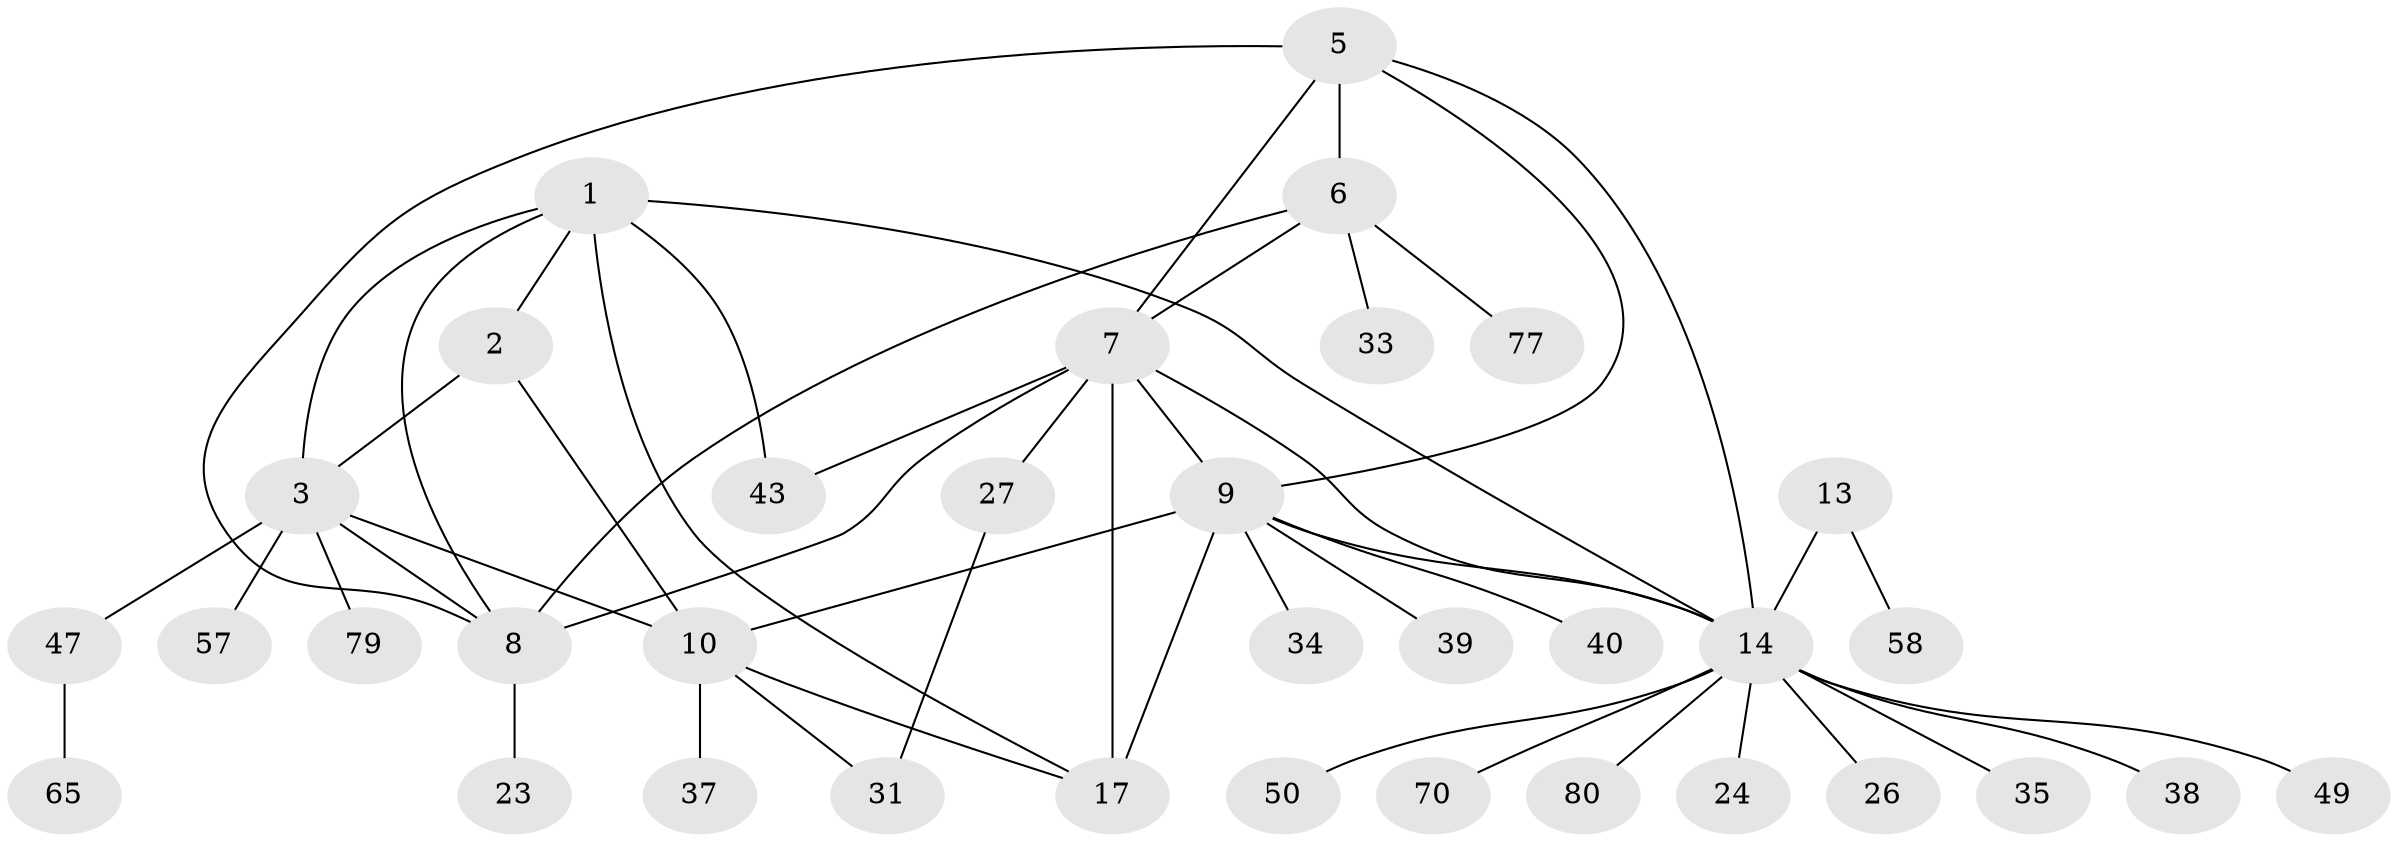 // original degree distribution, {9: 0.03409090909090909, 5: 0.056818181818181816, 7: 0.045454545454545456, 6: 0.022727272727272728, 10: 0.011363636363636364, 4: 0.045454545454545456, 12: 0.011363636363636364, 11: 0.011363636363636364, 2: 0.22727272727272727, 3: 0.011363636363636364, 1: 0.5227272727272727}
// Generated by graph-tools (version 1.1) at 2025/19/03/04/25 18:19:36]
// undirected, 35 vertices, 50 edges
graph export_dot {
graph [start="1"]
  node [color=gray90,style=filled];
  1 [super="+36"];
  2 [super="+71+44"];
  3 [super="+4"];
  5;
  6;
  7 [super="+19+53"];
  8 [super="+28+22+56"];
  9 [super="+55+12+11+42+85+86+52"];
  10 [super="+29+87"];
  13 [super="+21+30"];
  14 [super="+15+16+69"];
  17 [super="+61+18"];
  23;
  24;
  26 [super="+54"];
  27 [super="+81+78"];
  31;
  33;
  34;
  35 [super="+62"];
  37;
  38;
  39;
  40 [super="+67"];
  43;
  47 [super="+51"];
  49 [super="+76"];
  50;
  57 [super="+72"];
  58;
  65;
  70;
  77;
  79;
  80;
  1 -- 2;
  1 -- 3 [weight=2];
  1 -- 17;
  1 -- 43;
  1 -- 8;
  1 -- 14 [weight=2];
  2 -- 3 [weight=2];
  2 -- 10;
  3 -- 10;
  3 -- 47;
  3 -- 57;
  3 -- 79;
  3 -- 8;
  5 -- 6;
  5 -- 7;
  5 -- 8;
  5 -- 14;
  5 -- 9;
  6 -- 7;
  6 -- 8;
  6 -- 33;
  6 -- 77;
  7 -- 8;
  7 -- 9;
  7 -- 17 [weight=4];
  7 -- 27;
  7 -- 43;
  7 -- 14;
  8 -- 23;
  9 -- 10 [weight=3];
  9 -- 34;
  9 -- 39;
  9 -- 40;
  9 -- 17;
  9 -- 14;
  10 -- 17;
  10 -- 31;
  10 -- 37;
  13 -- 14 [weight=3];
  13 -- 58;
  14 -- 35;
  14 -- 70;
  14 -- 49;
  14 -- 50;
  14 -- 80;
  14 -- 26;
  14 -- 38;
  14 -- 24;
  27 -- 31;
  47 -- 65;
}
